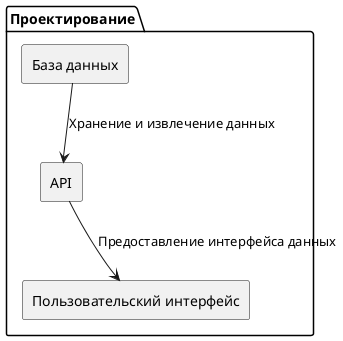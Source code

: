 @startuml
package "Проектирование" {
    rectangle "База данных" as DB
    rectangle "API" as API
    rectangle "Пользовательский интерфейс" as UI

    DB --> API : Хранение и извлечение данных
    API --> UI : Предоставление интерфейса данных
}
@enduml
